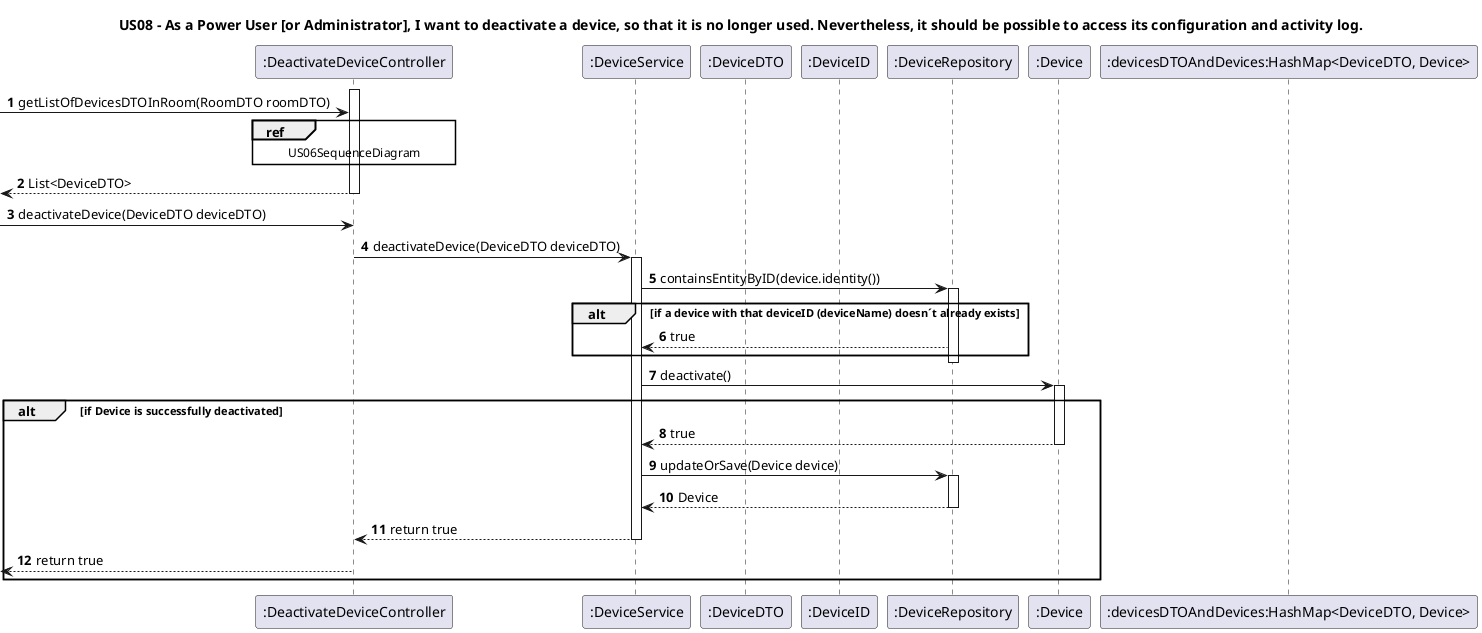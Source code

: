 @startuml
'https://plantuml.com/sequence-diagram
title US08 - As a Power User [or Administrator], I want to deactivate a device, so that it is no longer used. Nevertheless, it should be possible to access its configuration and activity log.
autonumber

participant ":DeactivateDeviceController" as Controller
participant ":DeviceService" as service
participant ":DeviceDTO" as DeviceDTO
participant ":DeviceID" as DeviceID
participant ":DeviceRepository" as DeviceRepository
participant ":Device" as Device
participant ":devicesDTOAndDevices:HashMap<DeviceDTO, Device>" as mapDevice


'SECTION FOR GETTING THE LIST OF ROOMS AND LIST OF DEVICES IN CHOOSEN ROOM
activate Controller
-> Controller: getListOfDevicesDTOInRoom(RoomDTO roomDTO)
ref over Controller
US06SequenceDiagram
end ref
<-- Controller: List<DeviceDTO>
deactivate Controller

'END SECTION


'SECTION FOR DEACTIVATE A DEVICE
-> Controller: deactivateDevice(DeviceDTO deviceDTO)

Controller -> service: deactivateDevice(DeviceDTO deviceDTO)
activate service


service -> DeviceRepository: containsEntityByID(device.identity())
activate DeviceRepository
alt if a device with that deviceID (deviceName) doesn´t already exists
DeviceRepository --> service: true
end
deactivate DeviceRepository

service -> Device: deactivate()
activate Device

alt if Device is successfully deactivated
Device --> service: true
deactivate Device
service -> DeviceRepository: updateOrSave(Device device)
activate DeviceRepository
DeviceRepository --> service: Device
deactivate DeviceRepository
service --> Controller: return true
deactivate service

<-- Controller: return true
deactivate Controller

end

@enduml